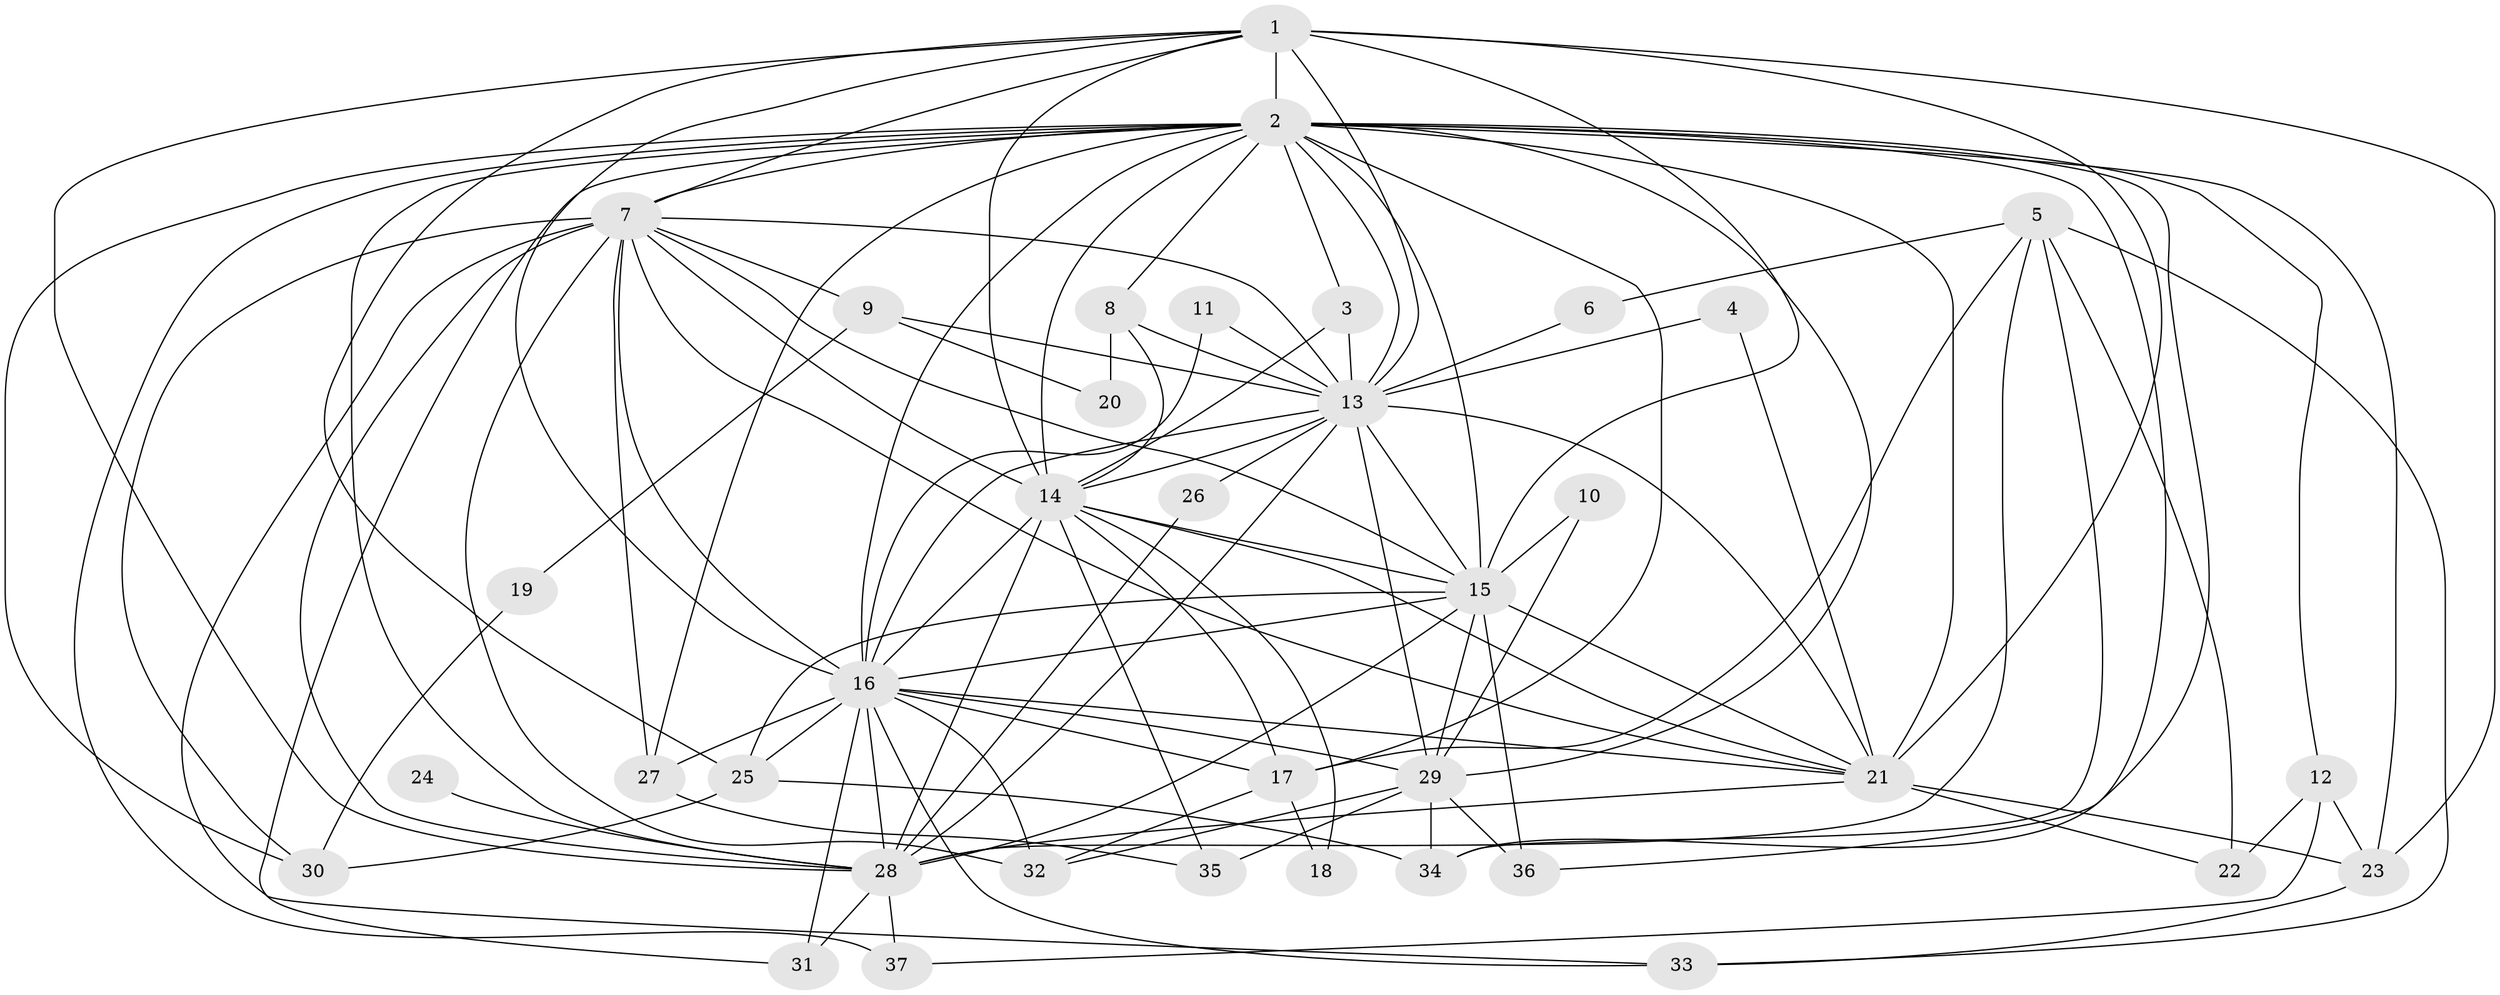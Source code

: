 // original degree distribution, {21: 0.013513513513513514, 23: 0.013513513513513514, 16: 0.04054054054054054, 14: 0.02702702702702703, 25: 0.013513513513513514, 9: 0.02702702702702703, 13: 0.013513513513513514, 6: 0.02702702702702703, 3: 0.20270270270270271, 2: 0.5135135135135135, 7: 0.013513513513513514, 5: 0.02702702702702703, 4: 0.06756756756756757}
// Generated by graph-tools (version 1.1) at 2025/36/03/04/25 23:36:24]
// undirected, 37 vertices, 111 edges
graph export_dot {
  node [color=gray90,style=filled];
  1;
  2;
  3;
  4;
  5;
  6;
  7;
  8;
  9;
  10;
  11;
  12;
  13;
  14;
  15;
  16;
  17;
  18;
  19;
  20;
  21;
  22;
  23;
  24;
  25;
  26;
  27;
  28;
  29;
  30;
  31;
  32;
  33;
  34;
  35;
  36;
  37;
  1 -- 2 [weight=2.0];
  1 -- 7 [weight=2.0];
  1 -- 13 [weight=3.0];
  1 -- 14 [weight=2.0];
  1 -- 15 [weight=2.0];
  1 -- 16 [weight=2.0];
  1 -- 21 [weight=3.0];
  1 -- 23 [weight=1.0];
  1 -- 25 [weight=1.0];
  1 -- 28 [weight=2.0];
  2 -- 3 [weight=1.0];
  2 -- 7 [weight=1.0];
  2 -- 8 [weight=1.0];
  2 -- 12 [weight=1.0];
  2 -- 13 [weight=1.0];
  2 -- 14 [weight=3.0];
  2 -- 15 [weight=1.0];
  2 -- 16 [weight=2.0];
  2 -- 17 [weight=2.0];
  2 -- 21 [weight=1.0];
  2 -- 23 [weight=2.0];
  2 -- 27 [weight=1.0];
  2 -- 28 [weight=1.0];
  2 -- 29 [weight=1.0];
  2 -- 30 [weight=1.0];
  2 -- 31 [weight=1.0];
  2 -- 34 [weight=1.0];
  2 -- 36 [weight=1.0];
  2 -- 37 [weight=1.0];
  3 -- 13 [weight=1.0];
  3 -- 14 [weight=1.0];
  4 -- 13 [weight=1.0];
  4 -- 21 [weight=1.0];
  5 -- 6 [weight=1.0];
  5 -- 17 [weight=1.0];
  5 -- 22 [weight=1.0];
  5 -- 28 [weight=1.0];
  5 -- 33 [weight=1.0];
  5 -- 34 [weight=1.0];
  6 -- 13 [weight=1.0];
  7 -- 9 [weight=1.0];
  7 -- 13 [weight=2.0];
  7 -- 14 [weight=1.0];
  7 -- 15 [weight=1.0];
  7 -- 16 [weight=2.0];
  7 -- 21 [weight=1.0];
  7 -- 27 [weight=1.0];
  7 -- 28 [weight=1.0];
  7 -- 30 [weight=1.0];
  7 -- 32 [weight=1.0];
  7 -- 33 [weight=1.0];
  8 -- 13 [weight=1.0];
  8 -- 14 [weight=1.0];
  8 -- 20 [weight=1.0];
  9 -- 13 [weight=2.0];
  9 -- 19 [weight=1.0];
  9 -- 20 [weight=1.0];
  10 -- 15 [weight=1.0];
  10 -- 29 [weight=1.0];
  11 -- 13 [weight=1.0];
  11 -- 16 [weight=1.0];
  12 -- 22 [weight=1.0];
  12 -- 23 [weight=1.0];
  12 -- 37 [weight=1.0];
  13 -- 14 [weight=1.0];
  13 -- 15 [weight=2.0];
  13 -- 16 [weight=1.0];
  13 -- 21 [weight=2.0];
  13 -- 26 [weight=2.0];
  13 -- 28 [weight=1.0];
  13 -- 29 [weight=1.0];
  14 -- 15 [weight=1.0];
  14 -- 16 [weight=1.0];
  14 -- 17 [weight=1.0];
  14 -- 18 [weight=1.0];
  14 -- 21 [weight=1.0];
  14 -- 28 [weight=1.0];
  14 -- 35 [weight=1.0];
  15 -- 16 [weight=1.0];
  15 -- 21 [weight=1.0];
  15 -- 25 [weight=1.0];
  15 -- 28 [weight=1.0];
  15 -- 29 [weight=1.0];
  15 -- 36 [weight=1.0];
  16 -- 17 [weight=1.0];
  16 -- 21 [weight=1.0];
  16 -- 25 [weight=1.0];
  16 -- 27 [weight=1.0];
  16 -- 28 [weight=2.0];
  16 -- 29 [weight=1.0];
  16 -- 31 [weight=1.0];
  16 -- 32 [weight=2.0];
  16 -- 33 [weight=1.0];
  17 -- 18 [weight=1.0];
  17 -- 32 [weight=1.0];
  19 -- 30 [weight=1.0];
  21 -- 22 [weight=1.0];
  21 -- 23 [weight=1.0];
  21 -- 28 [weight=1.0];
  23 -- 33 [weight=1.0];
  24 -- 28 [weight=1.0];
  25 -- 30 [weight=1.0];
  25 -- 34 [weight=1.0];
  26 -- 28 [weight=1.0];
  27 -- 35 [weight=1.0];
  28 -- 31 [weight=1.0];
  28 -- 37 [weight=1.0];
  29 -- 32 [weight=1.0];
  29 -- 34 [weight=1.0];
  29 -- 35 [weight=1.0];
  29 -- 36 [weight=1.0];
}
